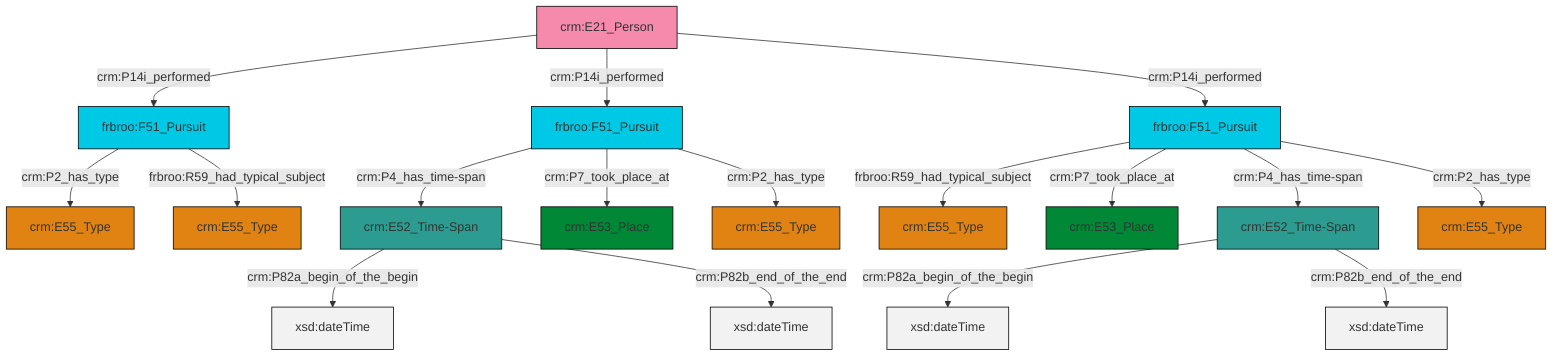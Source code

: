 graph TD
classDef Literal fill:#f2f2f2,stroke:#000000;
classDef CRM_Entity fill:#FFFFFF,stroke:#000000;
classDef Temporal_Entity fill:#00C9E6, stroke:#000000;
classDef Type fill:#E18312, stroke:#000000;
classDef Time-Span fill:#2C9C91, stroke:#000000;
classDef Appellation fill:#FFEB7F, stroke:#000000;
classDef Place fill:#008836, stroke:#000000;
classDef Persistent_Item fill:#B266B2, stroke:#000000;
classDef Conceptual_Object fill:#FFD700, stroke:#000000;
classDef Physical_Thing fill:#D2B48C, stroke:#000000;
classDef Actor fill:#f58aad, stroke:#000000;
classDef PC_Classes fill:#4ce600, stroke:#000000;
classDef Multi fill:#cccccc,stroke:#000000;

0["frbroo:F51_Pursuit"]:::Temporal_Entity -->|frbroo:R59_had_typical_subject| 1["crm:E55_Type"]:::Type
10["crm:E52_Time-Span"]:::Time-Span -->|crm:P82a_begin_of_the_begin| 11[xsd:dateTime]:::Literal
10["crm:E52_Time-Span"]:::Time-Span -->|crm:P82b_end_of_the_end| 12[xsd:dateTime]:::Literal
0["frbroo:F51_Pursuit"]:::Temporal_Entity -->|crm:P7_took_place_at| 20["crm:E53_Place"]:::Place
8["crm:E52_Time-Span"]:::Time-Span -->|crm:P82a_begin_of_the_begin| 21[xsd:dateTime]:::Literal
22["frbroo:F51_Pursuit"]:::Temporal_Entity -->|crm:P4_has_time-span| 8["crm:E52_Time-Span"]:::Time-Span
6["frbroo:F51_Pursuit"]:::Temporal_Entity -->|crm:P2_has_type| 17["crm:E55_Type"]:::Type
0["frbroo:F51_Pursuit"]:::Temporal_Entity -->|crm:P4_has_time-span| 10["crm:E52_Time-Span"]:::Time-Span
15["crm:E21_Person"]:::Actor -->|crm:P14i_performed| 6["frbroo:F51_Pursuit"]:::Temporal_Entity
15["crm:E21_Person"]:::Actor -->|crm:P14i_performed| 22["frbroo:F51_Pursuit"]:::Temporal_Entity
22["frbroo:F51_Pursuit"]:::Temporal_Entity -->|crm:P7_took_place_at| 4["crm:E53_Place"]:::Place
22["frbroo:F51_Pursuit"]:::Temporal_Entity -->|crm:P2_has_type| 13["crm:E55_Type"]:::Type
15["crm:E21_Person"]:::Actor -->|crm:P14i_performed| 0["frbroo:F51_Pursuit"]:::Temporal_Entity
0["frbroo:F51_Pursuit"]:::Temporal_Entity -->|crm:P2_has_type| 2["crm:E55_Type"]:::Type
6["frbroo:F51_Pursuit"]:::Temporal_Entity -->|frbroo:R59_had_typical_subject| 25["crm:E55_Type"]:::Type
8["crm:E52_Time-Span"]:::Time-Span -->|crm:P82b_end_of_the_end| 32[xsd:dateTime]:::Literal
